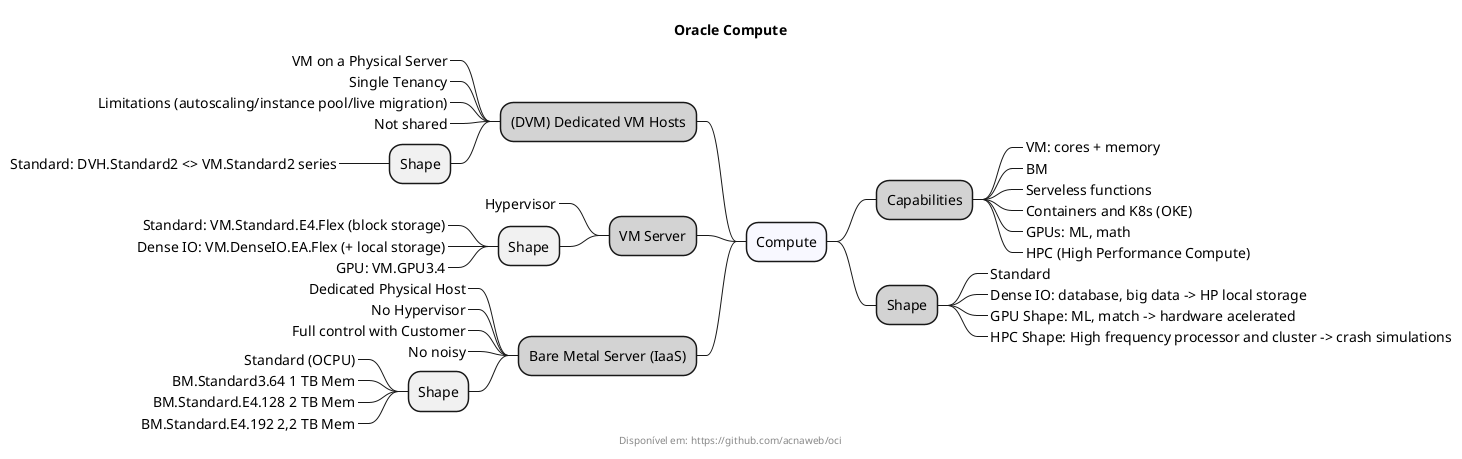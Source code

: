 @startmindmap

title "Oracle Compute"
footer Disponível em: https://github.com/acnaweb/oci

*[#F8F8FF]  Compute

**[#LightGray] Capabilities

***_ VM: cores + memory
***_ BM
***_ Serveless functions
***_ Containers and K8s (OKE)
***_ GPUs: ML, math
***_ HPC (High Performance Compute)

**[#LightGray] Shape

***_ Standard
***_ Dense IO: database, big data -> HP local storage
***_ GPU Shape: ML, match -> hardware acelerated
***_ HPC Shape: High frequency processor and cluster -> crash simulations

left side

**[#LightGray] (DVM) Dedicated VM Hosts

***_ VM on a Physical Server
***_ Single Tenancy
***_ Limitations (autoscaling/instance pool/live migration)
***_ Not shared

*** Shape
****_ Standard: DVH.Standard2 <> VM.Standard2 series


**[#LightGray] VM Server

***_ Hypervisor

*** Shape
****_ Standard: VM.Standard.E4.Flex (block storage)
****_ Dense IO: VM.DenseIO.EA.Flex (+ local storage)
****_ GPU: VM.GPU3.4

**[#LightGray] Bare Metal Server (IaaS)

***_ Dedicated Physical Host
***_ No Hypervisor
***_ Full control with Customer
***_ No noisy

*** Shape
****_  Standard (OCPU)
****_ BM.Standard3.64 1 TB Mem
****_ BM.Standard.E4.128 2 TB Mem
****_ BM.Standard.E4.192 2,2 TB Mem



@endmindmap